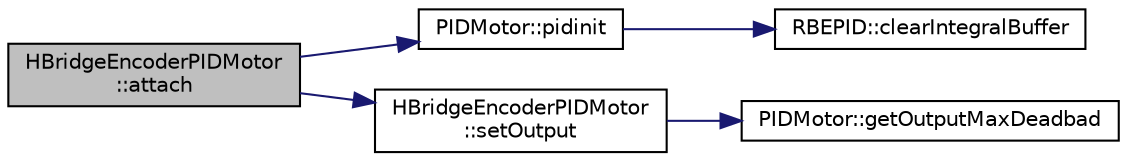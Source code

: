 digraph "HBridgeEncoderPIDMotor::attach"
{
  edge [fontname="Helvetica",fontsize="10",labelfontname="Helvetica",labelfontsize="10"];
  node [fontname="Helvetica",fontsize="10",shape=record];
  rankdir="LR";
  Node5 [label="HBridgeEncoderPIDMotor\l::attach",height=0.2,width=0.4,color="black", fillcolor="grey75", style="filled", fontcolor="black"];
  Node5 -> Node6 [color="midnightblue",fontsize="10",style="solid",fontname="Helvetica"];
  Node6 [label="PIDMotor::pidinit",height=0.2,width=0.4,color="black", fillcolor="white", style="filled",URL="$classPIDMotor.html#a32adc7f86caa0f3c97161d945ccc1c5c"];
  Node6 -> Node7 [color="midnightblue",fontsize="10",style="solid",fontname="Helvetica"];
  Node7 [label="RBEPID::clearIntegralBuffer",height=0.2,width=0.4,color="black", fillcolor="white", style="filled",URL="$classRBEPID.html#adc6954f2aaa12295fc58ca1dcfca3dc1"];
  Node5 -> Node8 [color="midnightblue",fontsize="10",style="solid",fontname="Helvetica"];
  Node8 [label="HBridgeEncoderPIDMotor\l::setOutput",height=0.2,width=0.4,color="black", fillcolor="white", style="filled",URL="$classHBridgeEncoderPIDMotor.html#af2b2cfdf8c465b5c9af290cb9a680514"];
  Node8 -> Node9 [color="midnightblue",fontsize="10",style="solid",fontname="Helvetica"];
  Node9 [label="PIDMotor::getOutputMaxDeadbad",height=0.2,width=0.4,color="black", fillcolor="white", style="filled",URL="$classPIDMotor.html#a4abe212ce5ed85b3f6f9b0d6065a2d19"];
}
